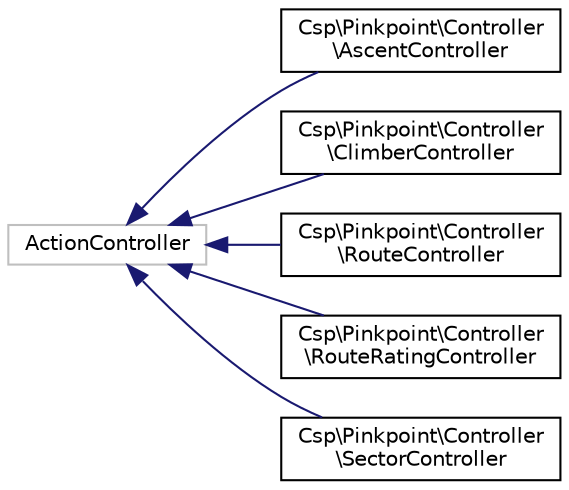 digraph "Grafische Darstellung der Klassenhierarchie"
{
  edge [fontname="Helvetica",fontsize="10",labelfontname="Helvetica",labelfontsize="10"];
  node [fontname="Helvetica",fontsize="10",shape=record];
  rankdir="LR";
  Node9 [label="ActionController",height=0.2,width=0.4,color="grey75", fillcolor="white", style="filled"];
  Node9 -> Node0 [dir="back",color="midnightblue",fontsize="10",style="solid",fontname="Helvetica"];
  Node0 [label="Csp\\Pinkpoint\\Controller\l\\AscentController",height=0.2,width=0.4,color="black", fillcolor="white", style="filled",URL="$classCsp_1_1Pinkpoint_1_1Controller_1_1AscentController.html"];
  Node9 -> Node11 [dir="back",color="midnightblue",fontsize="10",style="solid",fontname="Helvetica"];
  Node11 [label="Csp\\Pinkpoint\\Controller\l\\ClimberController",height=0.2,width=0.4,color="black", fillcolor="white", style="filled",URL="$classCsp_1_1Pinkpoint_1_1Controller_1_1ClimberController.html"];
  Node9 -> Node12 [dir="back",color="midnightblue",fontsize="10",style="solid",fontname="Helvetica"];
  Node12 [label="Csp\\Pinkpoint\\Controller\l\\RouteController",height=0.2,width=0.4,color="black", fillcolor="white", style="filled",URL="$classCsp_1_1Pinkpoint_1_1Controller_1_1RouteController.html"];
  Node9 -> Node13 [dir="back",color="midnightblue",fontsize="10",style="solid",fontname="Helvetica"];
  Node13 [label="Csp\\Pinkpoint\\Controller\l\\RouteRatingController",height=0.2,width=0.4,color="black", fillcolor="white", style="filled",URL="$classCsp_1_1Pinkpoint_1_1Controller_1_1RouteRatingController.html"];
  Node9 -> Node14 [dir="back",color="midnightblue",fontsize="10",style="solid",fontname="Helvetica"];
  Node14 [label="Csp\\Pinkpoint\\Controller\l\\SectorController",height=0.2,width=0.4,color="black", fillcolor="white", style="filled",URL="$classCsp_1_1Pinkpoint_1_1Controller_1_1SectorController.html"];
}
